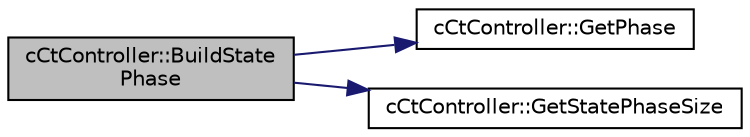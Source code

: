 digraph "cCtController::BuildStatePhase"
{
 // LATEX_PDF_SIZE
  edge [fontname="Helvetica",fontsize="10",labelfontname="Helvetica",labelfontsize="10"];
  node [fontname="Helvetica",fontsize="10",shape=record];
  rankdir="LR";
  Node1 [label="cCtController::BuildState\lPhase",height=0.2,width=0.4,color="black", fillcolor="grey75", style="filled", fontcolor="black",tooltip=" "];
  Node1 -> Node2 [color="midnightblue",fontsize="10",style="solid",fontname="Helvetica"];
  Node2 [label="cCtController::GetPhase",height=0.2,width=0.4,color="black", fillcolor="white", style="filled",URL="$classc_ct_controller.html#a90930e2db3a4ff77b1a987c3e0f14c01",tooltip=" "];
  Node1 -> Node3 [color="midnightblue",fontsize="10",style="solid",fontname="Helvetica"];
  Node3 [label="cCtController::GetStatePhaseSize",height=0.2,width=0.4,color="black", fillcolor="white", style="filled",URL="$classc_ct_controller.html#af0b04a91b65d078e9e49cd37e2f9e627",tooltip=" "];
}
